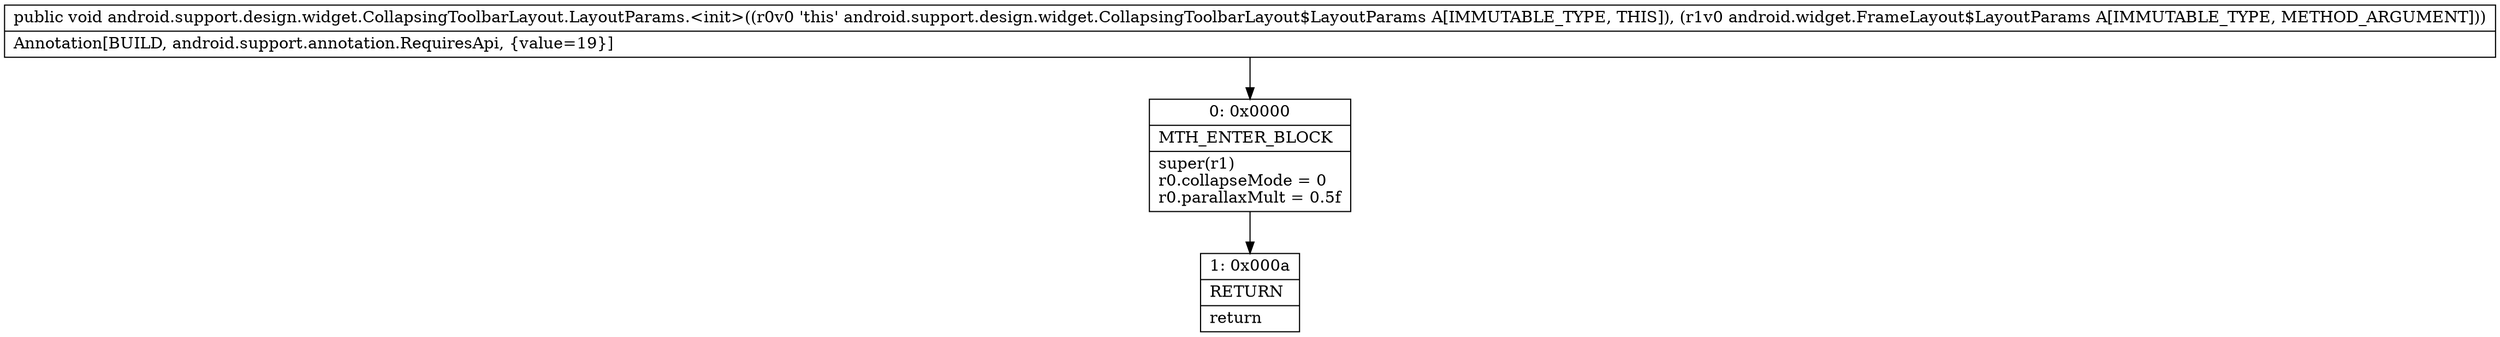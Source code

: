 digraph "CFG forandroid.support.design.widget.CollapsingToolbarLayout.LayoutParams.\<init\>(Landroid\/widget\/FrameLayout$LayoutParams;)V" {
Node_0 [shape=record,label="{0\:\ 0x0000|MTH_ENTER_BLOCK\l|super(r1)\lr0.collapseMode = 0\lr0.parallaxMult = 0.5f\l}"];
Node_1 [shape=record,label="{1\:\ 0x000a|RETURN\l|return\l}"];
MethodNode[shape=record,label="{public void android.support.design.widget.CollapsingToolbarLayout.LayoutParams.\<init\>((r0v0 'this' android.support.design.widget.CollapsingToolbarLayout$LayoutParams A[IMMUTABLE_TYPE, THIS]), (r1v0 android.widget.FrameLayout$LayoutParams A[IMMUTABLE_TYPE, METHOD_ARGUMENT]))  | Annotation[BUILD, android.support.annotation.RequiresApi, \{value=19\}]\l}"];
MethodNode -> Node_0;
Node_0 -> Node_1;
}

